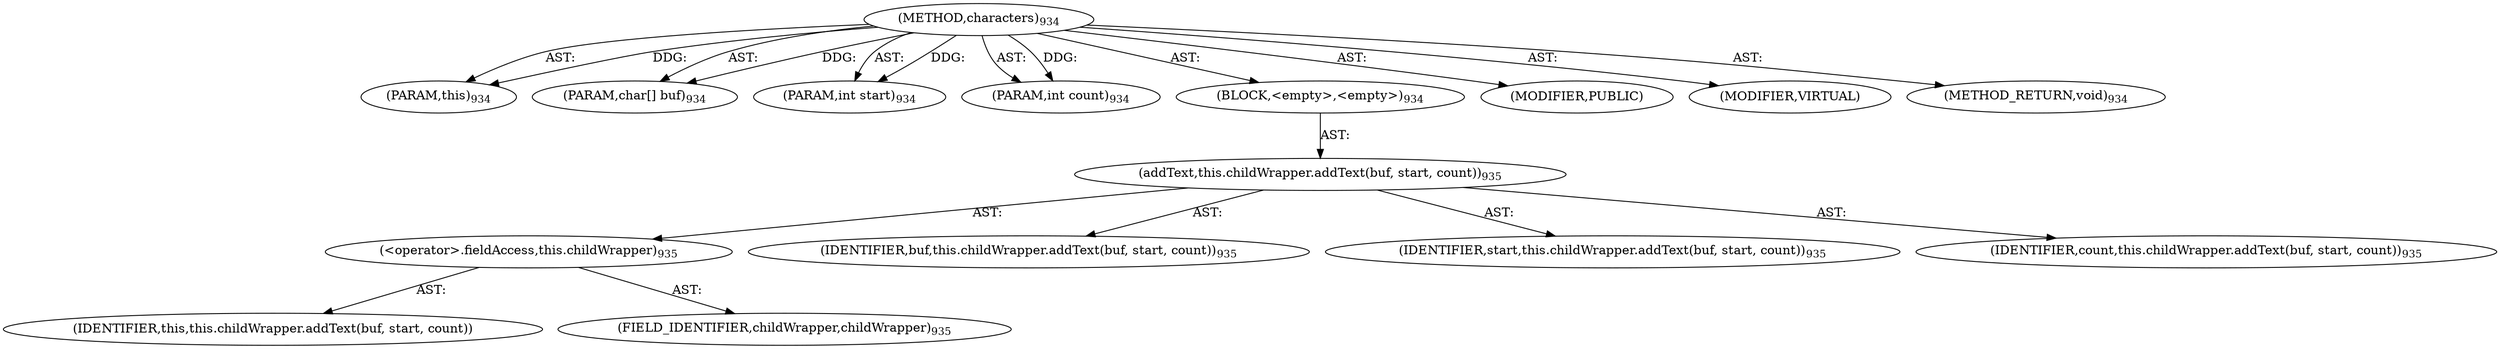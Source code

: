 digraph "characters" {  
"111669149722" [label = <(METHOD,characters)<SUB>934</SUB>> ]
"115964117081" [label = <(PARAM,this)<SUB>934</SUB>> ]
"115964117082" [label = <(PARAM,char[] buf)<SUB>934</SUB>> ]
"115964117083" [label = <(PARAM,int start)<SUB>934</SUB>> ]
"115964117084" [label = <(PARAM,int count)<SUB>934</SUB>> ]
"25769803908" [label = <(BLOCK,&lt;empty&gt;,&lt;empty&gt;)<SUB>934</SUB>> ]
"30064771642" [label = <(addText,this.childWrapper.addText(buf, start, count))<SUB>935</SUB>> ]
"30064771643" [label = <(&lt;operator&gt;.fieldAccess,this.childWrapper)<SUB>935</SUB>> ]
"68719477238" [label = <(IDENTIFIER,this,this.childWrapper.addText(buf, start, count))> ]
"55834575032" [label = <(FIELD_IDENTIFIER,childWrapper,childWrapper)<SUB>935</SUB>> ]
"68719477239" [label = <(IDENTIFIER,buf,this.childWrapper.addText(buf, start, count))<SUB>935</SUB>> ]
"68719477240" [label = <(IDENTIFIER,start,this.childWrapper.addText(buf, start, count))<SUB>935</SUB>> ]
"68719477241" [label = <(IDENTIFIER,count,this.childWrapper.addText(buf, start, count))<SUB>935</SUB>> ]
"133143986248" [label = <(MODIFIER,PUBLIC)> ]
"133143986249" [label = <(MODIFIER,VIRTUAL)> ]
"128849018906" [label = <(METHOD_RETURN,void)<SUB>934</SUB>> ]
  "111669149722" -> "115964117081"  [ label = "AST: "] 
  "111669149722" -> "115964117082"  [ label = "AST: "] 
  "111669149722" -> "115964117083"  [ label = "AST: "] 
  "111669149722" -> "115964117084"  [ label = "AST: "] 
  "111669149722" -> "25769803908"  [ label = "AST: "] 
  "111669149722" -> "133143986248"  [ label = "AST: "] 
  "111669149722" -> "133143986249"  [ label = "AST: "] 
  "111669149722" -> "128849018906"  [ label = "AST: "] 
  "25769803908" -> "30064771642"  [ label = "AST: "] 
  "30064771642" -> "30064771643"  [ label = "AST: "] 
  "30064771642" -> "68719477239"  [ label = "AST: "] 
  "30064771642" -> "68719477240"  [ label = "AST: "] 
  "30064771642" -> "68719477241"  [ label = "AST: "] 
  "30064771643" -> "68719477238"  [ label = "AST: "] 
  "30064771643" -> "55834575032"  [ label = "AST: "] 
  "111669149722" -> "115964117081"  [ label = "DDG: "] 
  "111669149722" -> "115964117082"  [ label = "DDG: "] 
  "111669149722" -> "115964117083"  [ label = "DDG: "] 
  "111669149722" -> "115964117084"  [ label = "DDG: "] 
}
